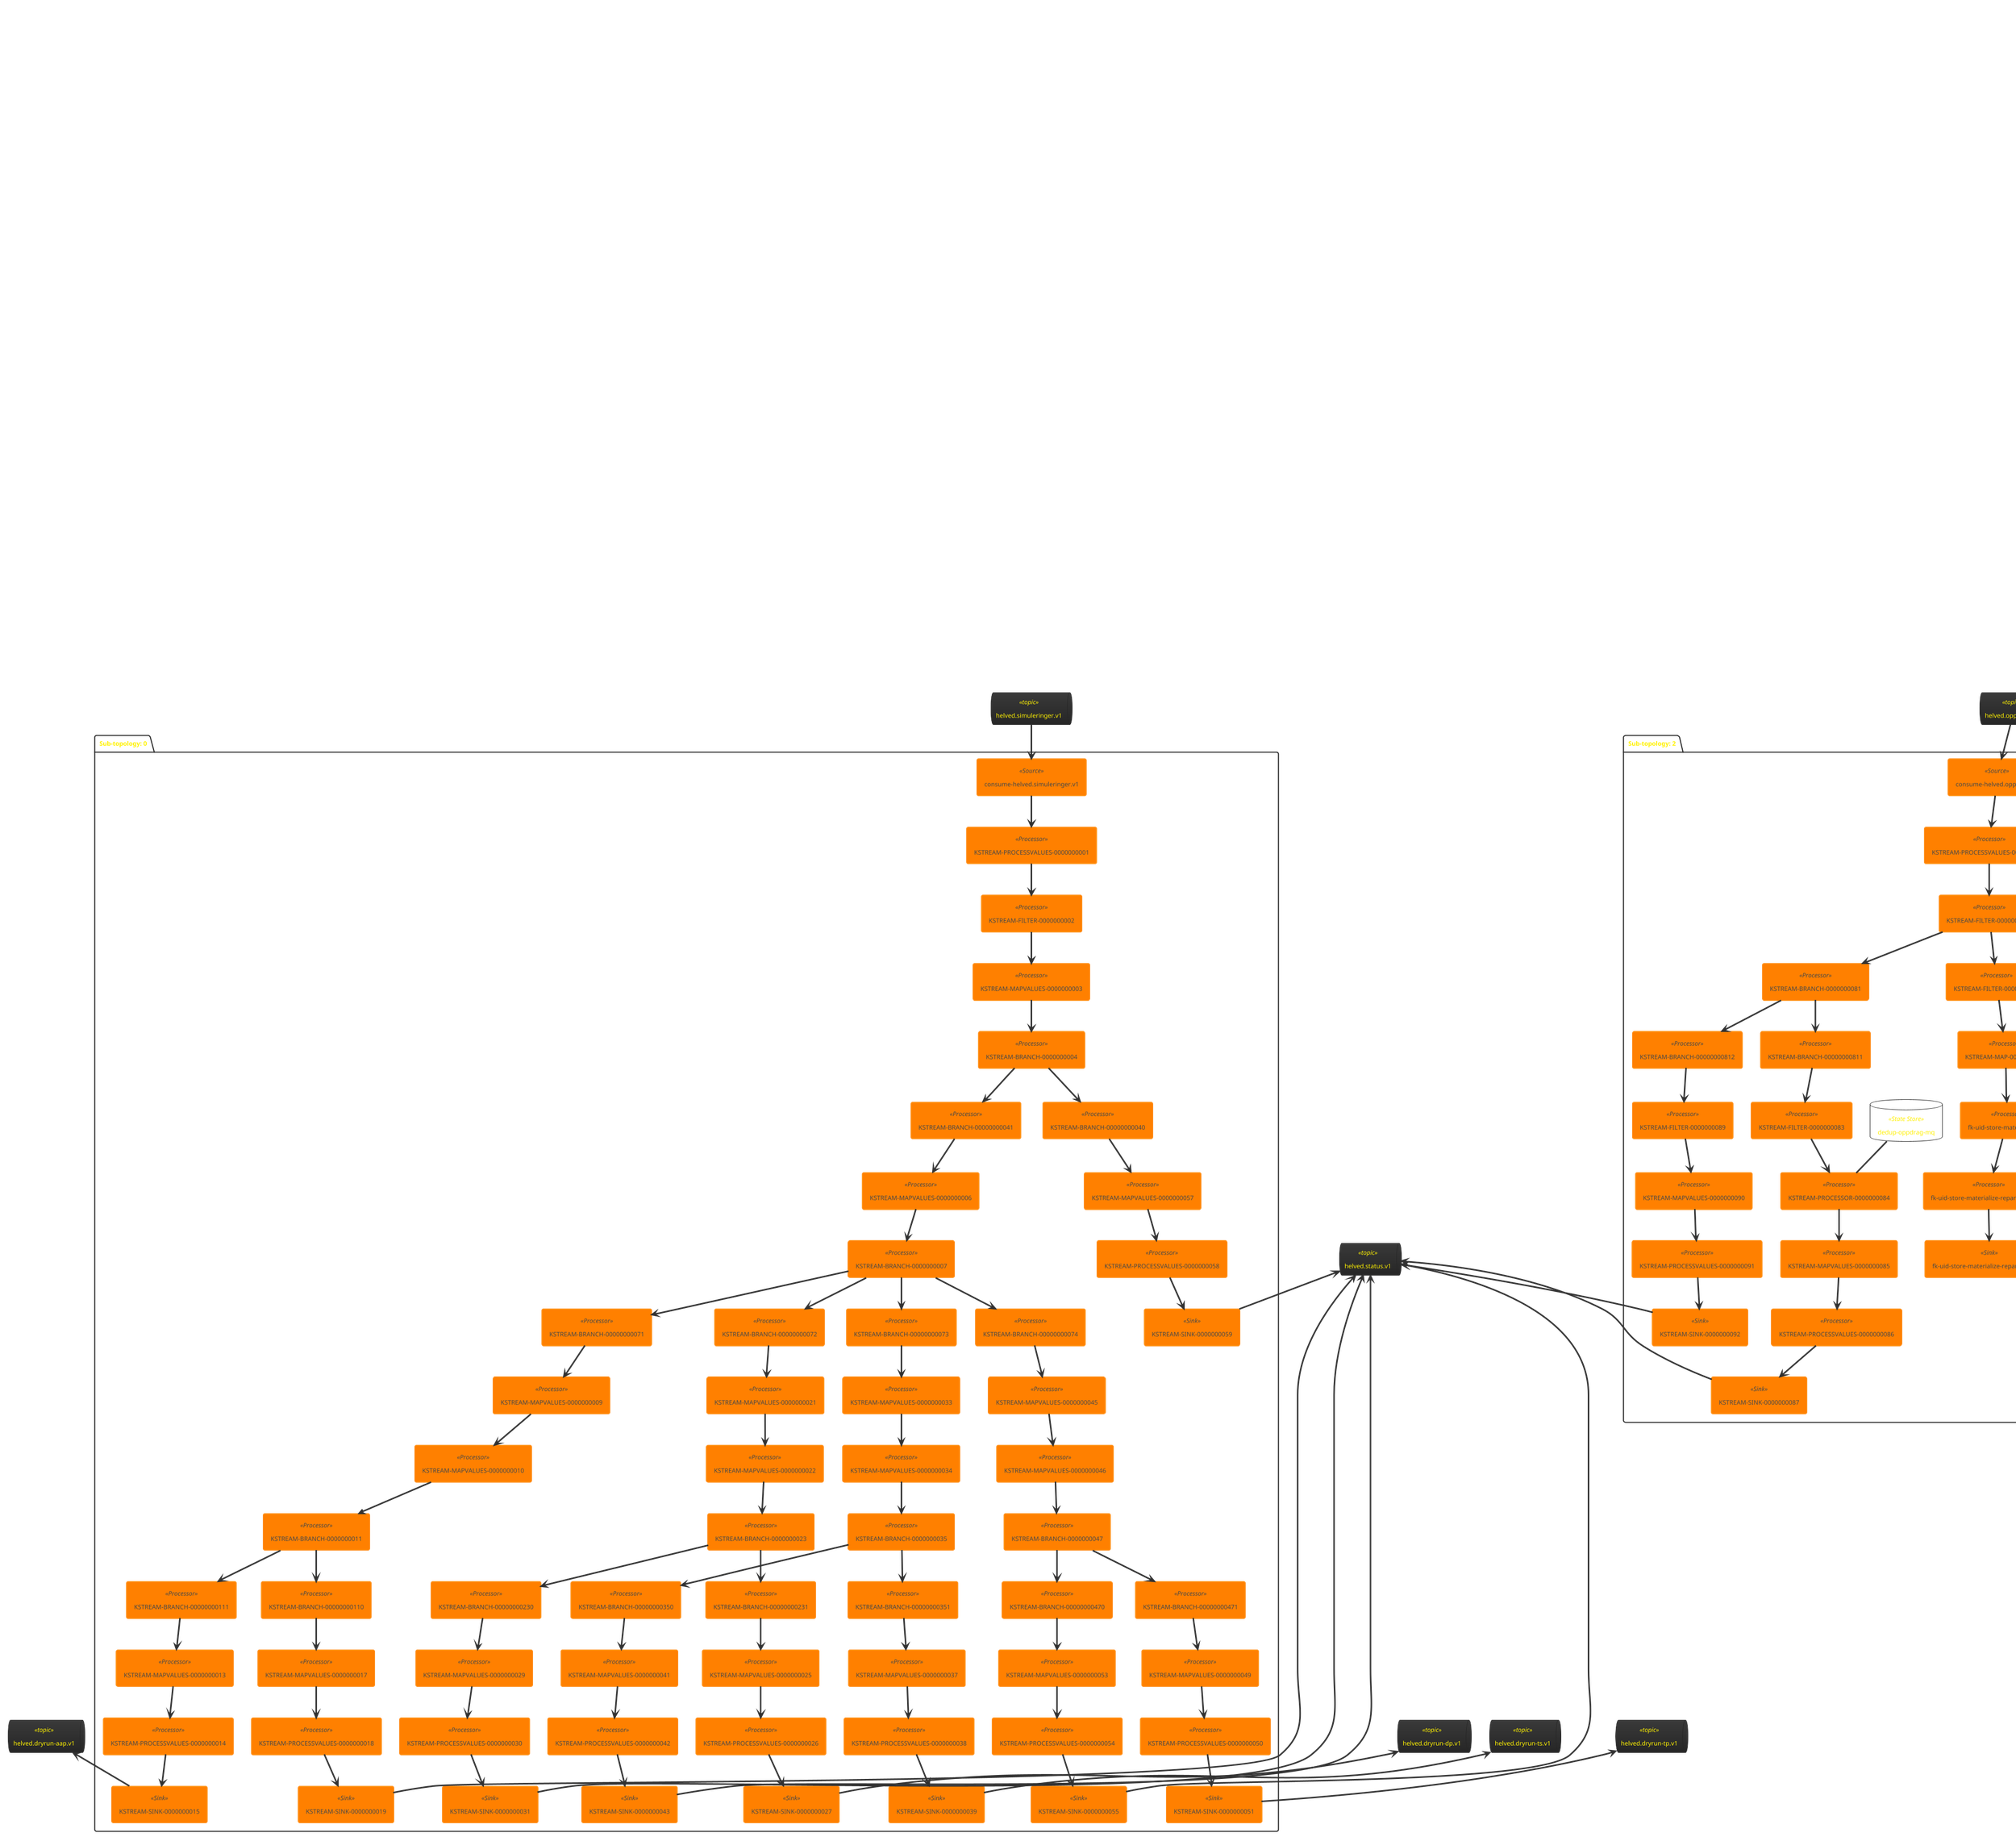 @startuml
!theme black-knight
queue "helved.dryrun-aap.v1" <<topic>> as helved_dryrun_aap_v1
queue "helved.status.v1" <<topic>> as helved_status_v1
queue "helved.dryrun-dp.v1" <<topic>> as helved_dryrun_dp_v1
queue "helved.dryrun-ts.v1" <<topic>> as helved_dryrun_ts_v1
queue "helved.dryrun-tp.v1" <<topic>> as helved_dryrun_tp_v1
queue "helved.simuleringer.v1" <<topic>> as helved_simuleringer_v1
queue "helved.oppdrag.v1" <<topic>> as helved_oppdrag_v1
queue "helved.kvittering.v1" <<topic>> as helved_kvittering_v1
queue "fk-uid-store-materialize-repartition" <<topic>> as fk_uid_store_materialize_repartition
queue "helved.avstemming.v1" <<topic>> as helved_avstemming_v1
package "Sub-topology: 0" {
	agent "consume-helved.simuleringer.v1" <<Source>> as consume_helved_simuleringer_v1
	agent "KSTREAM-PROCESSVALUES-0000000001" <<Processor>> as KSTREAM_PROCESSVALUES_0000000001
	agent "KSTREAM-FILTER-0000000002" <<Processor>> as KSTREAM_FILTER_0000000002
	agent "KSTREAM-MAPVALUES-0000000003" <<Processor>> as KSTREAM_MAPVALUES_0000000003
	agent "KSTREAM-BRANCH-0000000004" <<Processor>> as KSTREAM_BRANCH_0000000004
	agent "KSTREAM-BRANCH-00000000041" <<Processor>> as KSTREAM_BRANCH_00000000041
	agent "KSTREAM-MAPVALUES-0000000006" <<Processor>> as KSTREAM_MAPVALUES_0000000006
	agent "KSTREAM-BRANCH-0000000007" <<Processor>> as KSTREAM_BRANCH_0000000007
	agent "KSTREAM-BRANCH-00000000071" <<Processor>> as KSTREAM_BRANCH_00000000071
	agent "KSTREAM-BRANCH-00000000072" <<Processor>> as KSTREAM_BRANCH_00000000072
	agent "KSTREAM-BRANCH-00000000073" <<Processor>> as KSTREAM_BRANCH_00000000073
	agent "KSTREAM-BRANCH-00000000074" <<Processor>> as KSTREAM_BRANCH_00000000074
	agent "KSTREAM-MAPVALUES-0000000009" <<Processor>> as KSTREAM_MAPVALUES_0000000009
	agent "KSTREAM-MAPVALUES-0000000021" <<Processor>> as KSTREAM_MAPVALUES_0000000021
	agent "KSTREAM-MAPVALUES-0000000033" <<Processor>> as KSTREAM_MAPVALUES_0000000033
	agent "KSTREAM-MAPVALUES-0000000045" <<Processor>> as KSTREAM_MAPVALUES_0000000045
	agent "KSTREAM-MAPVALUES-0000000010" <<Processor>> as KSTREAM_MAPVALUES_0000000010
	agent "KSTREAM-MAPVALUES-0000000022" <<Processor>> as KSTREAM_MAPVALUES_0000000022
	agent "KSTREAM-MAPVALUES-0000000034" <<Processor>> as KSTREAM_MAPVALUES_0000000034
	agent "KSTREAM-MAPVALUES-0000000046" <<Processor>> as KSTREAM_MAPVALUES_0000000046
	agent "KSTREAM-BRANCH-0000000011" <<Processor>> as KSTREAM_BRANCH_0000000011
	agent "KSTREAM-BRANCH-0000000023" <<Processor>> as KSTREAM_BRANCH_0000000023
	agent "KSTREAM-BRANCH-0000000035" <<Processor>> as KSTREAM_BRANCH_0000000035
	agent "KSTREAM-BRANCH-0000000047" <<Processor>> as KSTREAM_BRANCH_0000000047
	agent "KSTREAM-BRANCH-00000000040" <<Processor>> as KSTREAM_BRANCH_00000000040
	agent "KSTREAM-BRANCH-00000000110" <<Processor>> as KSTREAM_BRANCH_00000000110
	agent "KSTREAM-BRANCH-00000000111" <<Processor>> as KSTREAM_BRANCH_00000000111
	agent "KSTREAM-BRANCH-00000000230" <<Processor>> as KSTREAM_BRANCH_00000000230
	agent "KSTREAM-BRANCH-00000000231" <<Processor>> as KSTREAM_BRANCH_00000000231
	agent "KSTREAM-BRANCH-00000000350" <<Processor>> as KSTREAM_BRANCH_00000000350
	agent "KSTREAM-BRANCH-00000000351" <<Processor>> as KSTREAM_BRANCH_00000000351
	agent "KSTREAM-BRANCH-00000000470" <<Processor>> as KSTREAM_BRANCH_00000000470
	agent "KSTREAM-BRANCH-00000000471" <<Processor>> as KSTREAM_BRANCH_00000000471
	agent "KSTREAM-MAPVALUES-0000000013" <<Processor>> as KSTREAM_MAPVALUES_0000000013
	agent "KSTREAM-MAPVALUES-0000000017" <<Processor>> as KSTREAM_MAPVALUES_0000000017
	agent "KSTREAM-MAPVALUES-0000000025" <<Processor>> as KSTREAM_MAPVALUES_0000000025
	agent "KSTREAM-MAPVALUES-0000000029" <<Processor>> as KSTREAM_MAPVALUES_0000000029
	agent "KSTREAM-MAPVALUES-0000000037" <<Processor>> as KSTREAM_MAPVALUES_0000000037
	agent "KSTREAM-MAPVALUES-0000000041" <<Processor>> as KSTREAM_MAPVALUES_0000000041
	agent "KSTREAM-MAPVALUES-0000000049" <<Processor>> as KSTREAM_MAPVALUES_0000000049
	agent "KSTREAM-MAPVALUES-0000000053" <<Processor>> as KSTREAM_MAPVALUES_0000000053
	agent "KSTREAM-MAPVALUES-0000000057" <<Processor>> as KSTREAM_MAPVALUES_0000000057
	agent "KSTREAM-PROCESSVALUES-0000000014" <<Processor>> as KSTREAM_PROCESSVALUES_0000000014
	agent "KSTREAM-PROCESSVALUES-0000000018" <<Processor>> as KSTREAM_PROCESSVALUES_0000000018
	agent "KSTREAM-PROCESSVALUES-0000000026" <<Processor>> as KSTREAM_PROCESSVALUES_0000000026
	agent "KSTREAM-PROCESSVALUES-0000000030" <<Processor>> as KSTREAM_PROCESSVALUES_0000000030
	agent "KSTREAM-PROCESSVALUES-0000000038" <<Processor>> as KSTREAM_PROCESSVALUES_0000000038
	agent "KSTREAM-PROCESSVALUES-0000000042" <<Processor>> as KSTREAM_PROCESSVALUES_0000000042
	agent "KSTREAM-PROCESSVALUES-0000000050" <<Processor>> as KSTREAM_PROCESSVALUES_0000000050
	agent "KSTREAM-PROCESSVALUES-0000000054" <<Processor>> as KSTREAM_PROCESSVALUES_0000000054
	agent "KSTREAM-PROCESSVALUES-0000000058" <<Processor>> as KSTREAM_PROCESSVALUES_0000000058
	agent "KSTREAM-SINK-0000000015" <<Sink>> as KSTREAM_SINK_0000000015
	agent "KSTREAM-SINK-0000000019" <<Sink>> as KSTREAM_SINK_0000000019
	agent "KSTREAM-SINK-0000000027" <<Sink>> as KSTREAM_SINK_0000000027
	agent "KSTREAM-SINK-0000000031" <<Sink>> as KSTREAM_SINK_0000000031
	agent "KSTREAM-SINK-0000000039" <<Sink>> as KSTREAM_SINK_0000000039
	agent "KSTREAM-SINK-0000000043" <<Sink>> as KSTREAM_SINK_0000000043
	agent "KSTREAM-SINK-0000000051" <<Sink>> as KSTREAM_SINK_0000000051
	agent "KSTREAM-SINK-0000000055" <<Sink>> as KSTREAM_SINK_0000000055
	agent "KSTREAM-SINK-0000000059" <<Sink>> as KSTREAM_SINK_0000000059
	helved_simuleringer_v1 --> consume_helved_simuleringer_v1
	helved_dryrun_aap_v1 <-- KSTREAM_SINK_0000000015
	helved_status_v1 <-- KSTREAM_SINK_0000000019
	helved_dryrun_dp_v1 <-- KSTREAM_SINK_0000000027
	helved_status_v1 <-- KSTREAM_SINK_0000000031
	helved_dryrun_ts_v1 <-- KSTREAM_SINK_0000000039
	helved_status_v1 <-- KSTREAM_SINK_0000000043
	helved_dryrun_tp_v1 <-- KSTREAM_SINK_0000000051
	helved_status_v1 <-- KSTREAM_SINK_0000000055
	helved_status_v1 <-- KSTREAM_SINK_0000000059
	consume_helved_simuleringer_v1 --> KSTREAM_PROCESSVALUES_0000000001
	KSTREAM_PROCESSVALUES_0000000001 --> KSTREAM_FILTER_0000000002
	KSTREAM_FILTER_0000000002 --> KSTREAM_MAPVALUES_0000000003
	KSTREAM_MAPVALUES_0000000003 --> KSTREAM_BRANCH_0000000004
	KSTREAM_BRANCH_0000000004 --> KSTREAM_BRANCH_00000000041
	KSTREAM_BRANCH_0000000004 --> KSTREAM_BRANCH_00000000040
	KSTREAM_BRANCH_00000000041 --> KSTREAM_MAPVALUES_0000000006
	KSTREAM_MAPVALUES_0000000006 --> KSTREAM_BRANCH_0000000007
	KSTREAM_BRANCH_0000000007 --> KSTREAM_BRANCH_00000000072
	KSTREAM_BRANCH_0000000007 --> KSTREAM_BRANCH_00000000073
	KSTREAM_BRANCH_0000000007 --> KSTREAM_BRANCH_00000000071
	KSTREAM_BRANCH_0000000007 --> KSTREAM_BRANCH_00000000074
	KSTREAM_BRANCH_00000000071 --> KSTREAM_MAPVALUES_0000000009
	KSTREAM_BRANCH_00000000072 --> KSTREAM_MAPVALUES_0000000021
	KSTREAM_BRANCH_00000000073 --> KSTREAM_MAPVALUES_0000000033
	KSTREAM_BRANCH_00000000074 --> KSTREAM_MAPVALUES_0000000045
	KSTREAM_MAPVALUES_0000000009 --> KSTREAM_MAPVALUES_0000000010
	KSTREAM_MAPVALUES_0000000021 --> KSTREAM_MAPVALUES_0000000022
	KSTREAM_MAPVALUES_0000000033 --> KSTREAM_MAPVALUES_0000000034
	KSTREAM_MAPVALUES_0000000045 --> KSTREAM_MAPVALUES_0000000046
	KSTREAM_MAPVALUES_0000000010 --> KSTREAM_BRANCH_0000000011
	KSTREAM_MAPVALUES_0000000022 --> KSTREAM_BRANCH_0000000023
	KSTREAM_MAPVALUES_0000000034 --> KSTREAM_BRANCH_0000000035
	KSTREAM_MAPVALUES_0000000046 --> KSTREAM_BRANCH_0000000047
	KSTREAM_BRANCH_0000000011 --> KSTREAM_BRANCH_00000000110
	KSTREAM_BRANCH_0000000011 --> KSTREAM_BRANCH_00000000111
	KSTREAM_BRANCH_0000000023 --> KSTREAM_BRANCH_00000000230
	KSTREAM_BRANCH_0000000023 --> KSTREAM_BRANCH_00000000231
	KSTREAM_BRANCH_0000000035 --> KSTREAM_BRANCH_00000000351
	KSTREAM_BRANCH_0000000035 --> KSTREAM_BRANCH_00000000350
	KSTREAM_BRANCH_0000000047 --> KSTREAM_BRANCH_00000000470
	KSTREAM_BRANCH_0000000047 --> KSTREAM_BRANCH_00000000471
	KSTREAM_BRANCH_00000000040 --> KSTREAM_MAPVALUES_0000000057
	KSTREAM_BRANCH_00000000110 --> KSTREAM_MAPVALUES_0000000017
	KSTREAM_BRANCH_00000000111 --> KSTREAM_MAPVALUES_0000000013
	KSTREAM_BRANCH_00000000230 --> KSTREAM_MAPVALUES_0000000029
	KSTREAM_BRANCH_00000000231 --> KSTREAM_MAPVALUES_0000000025
	KSTREAM_BRANCH_00000000350 --> KSTREAM_MAPVALUES_0000000041
	KSTREAM_BRANCH_00000000351 --> KSTREAM_MAPVALUES_0000000037
	KSTREAM_BRANCH_00000000470 --> KSTREAM_MAPVALUES_0000000053
	KSTREAM_BRANCH_00000000471 --> KSTREAM_MAPVALUES_0000000049
	KSTREAM_MAPVALUES_0000000013 --> KSTREAM_PROCESSVALUES_0000000014
	KSTREAM_MAPVALUES_0000000017 --> KSTREAM_PROCESSVALUES_0000000018
	KSTREAM_MAPVALUES_0000000025 --> KSTREAM_PROCESSVALUES_0000000026
	KSTREAM_MAPVALUES_0000000029 --> KSTREAM_PROCESSVALUES_0000000030
	KSTREAM_MAPVALUES_0000000037 --> KSTREAM_PROCESSVALUES_0000000038
	KSTREAM_MAPVALUES_0000000041 --> KSTREAM_PROCESSVALUES_0000000042
	KSTREAM_MAPVALUES_0000000049 --> KSTREAM_PROCESSVALUES_0000000050
	KSTREAM_MAPVALUES_0000000053 --> KSTREAM_PROCESSVALUES_0000000054
	KSTREAM_MAPVALUES_0000000057 --> KSTREAM_PROCESSVALUES_0000000058
	KSTREAM_PROCESSVALUES_0000000014 --> KSTREAM_SINK_0000000015
	KSTREAM_PROCESSVALUES_0000000018 --> KSTREAM_SINK_0000000019
	KSTREAM_PROCESSVALUES_0000000026 --> KSTREAM_SINK_0000000027
	KSTREAM_PROCESSVALUES_0000000030 --> KSTREAM_SINK_0000000031
	KSTREAM_PROCESSVALUES_0000000038 --> KSTREAM_SINK_0000000039
	KSTREAM_PROCESSVALUES_0000000042 --> KSTREAM_SINK_0000000043
	KSTREAM_PROCESSVALUES_0000000050 --> KSTREAM_SINK_0000000051
	KSTREAM_PROCESSVALUES_0000000054 --> KSTREAM_SINK_0000000055
	KSTREAM_PROCESSVALUES_0000000058 --> KSTREAM_SINK_0000000059
}
package "Sub-topology: 1" {
	database "fk-uid-store" <<State Store>> as fk_uid_store
	database "helved.kvittering.v1-state-store" <<State Store>> as helved_kvittering_v1_state_store
	agent "consume-helved.kvittering.v1" <<Source>> as consume_helved_kvittering_v1
	agent "KSTREAM-PROCESSVALUES-0000000061" <<Processor>> as KSTREAM_PROCESSVALUES_0000000061
	agent "KSTREAM-PROCESSVALUES-0000000062" <<Processor>> as KSTREAM_PROCESSVALUES_0000000062
	agent "fk-uid-store-materialize-repartition-source" <<Source>> as fk_uid_store_materialize_repartition_source
	agent "fk-uid-store-materialize" <<Processor>> as fk_uid_store_materialize
	agent "ktable-helved.kvittering.v1" <<Processor>> as ktable_helved_kvittering_v1
	agent "KTABLE-JOINOTHER-0000000075" <<Processor>> as KTABLE_JOINOTHER_0000000075
	agent "KTABLE-JOINTHIS-0000000074" <<Processor>> as KTABLE_JOINTHIS_0000000074
	agent "KTABLE-MERGE-0000000073" <<Processor>> as KTABLE_MERGE_0000000073
	agent "KTABLE-TOSTREAM-0000000076" <<Processor>> as KTABLE_TOSTREAM_0000000076
	agent "KSTREAM-FILTER-0000000077" <<Processor>> as KSTREAM_FILTER_0000000077
	agent "KSTREAM-MAP-0000000078" <<Processor>> as KSTREAM_MAP_0000000078
	agent "KSTREAM-PROCESSVALUES-0000000079" <<Processor>> as KSTREAM_PROCESSVALUES_0000000079
	agent "KSTREAM-SINK-0000000080" <<Sink>> as KSTREAM_SINK_0000000080
	helved_kvittering_v1 --> consume_helved_kvittering_v1
	fk_uid_store_materialize_repartition --> fk_uid_store_materialize_repartition_source
	fk_uid_store -- fk_uid_store_materialize
	helved_kvittering_v1_state_store -- ktable_helved_kvittering_v1
	fk_uid_store -- KTABLE_JOINOTHER_0000000075
	helved_kvittering_v1_state_store -- KTABLE_JOINTHIS_0000000074
	helved_oppdrag_v1 <-- KSTREAM_SINK_0000000080
	consume_helved_kvittering_v1 --> KSTREAM_PROCESSVALUES_0000000061
	KSTREAM_PROCESSVALUES_0000000061 --> KSTREAM_PROCESSVALUES_0000000062
	KSTREAM_PROCESSVALUES_0000000062 --> ktable_helved_kvittering_v1
	fk_uid_store_materialize_repartition_source --> fk_uid_store_materialize
	fk_uid_store_materialize --> KTABLE_JOINTHIS_0000000074
	ktable_helved_kvittering_v1 --> KTABLE_JOINOTHER_0000000075
	KTABLE_JOINOTHER_0000000075 --> KTABLE_MERGE_0000000073
	KTABLE_JOINTHIS_0000000074 --> KTABLE_MERGE_0000000073
	KTABLE_MERGE_0000000073 --> KTABLE_TOSTREAM_0000000076
	KTABLE_TOSTREAM_0000000076 --> KSTREAM_FILTER_0000000077
	KSTREAM_FILTER_0000000077 --> KSTREAM_MAP_0000000078
	KSTREAM_MAP_0000000078 --> KSTREAM_PROCESSVALUES_0000000079
	KSTREAM_PROCESSVALUES_0000000079 --> KSTREAM_SINK_0000000080
}
package "Sub-topology: 2" {
	database "dedup-oppdrag-mq" <<State Store>> as dedup_oppdrag_mq
	agent "consume-helved.oppdrag.v1" <<Source>> as consume_helved_oppdrag_v1
	agent "KSTREAM-PROCESSVALUES-0000000065" <<Processor>> as KSTREAM_PROCESSVALUES_0000000065
	agent "KSTREAM-FILTER-0000000066" <<Processor>> as KSTREAM_FILTER_0000000066
	agent "KSTREAM-BRANCH-0000000081" <<Processor>> as KSTREAM_BRANCH_0000000081
	agent "KSTREAM-BRANCH-00000000811" <<Processor>> as KSTREAM_BRANCH_00000000811
	agent "KSTREAM-BRANCH-00000000812" <<Processor>> as KSTREAM_BRANCH_00000000812
	agent "KSTREAM-FILTER-0000000067" <<Processor>> as KSTREAM_FILTER_0000000067
	agent "KSTREAM-FILTER-0000000083" <<Processor>> as KSTREAM_FILTER_0000000083
	agent "KSTREAM-FILTER-0000000089" <<Processor>> as KSTREAM_FILTER_0000000089
	agent "KSTREAM-MAP-0000000068" <<Processor>> as KSTREAM_MAP_0000000068
	agent "KSTREAM-PROCESSOR-0000000084" <<Processor>> as KSTREAM_PROCESSOR_0000000084
	agent "KSTREAM-MAPVALUES-0000000085" <<Processor>> as KSTREAM_MAPVALUES_0000000085
	agent "KSTREAM-MAPVALUES-0000000090" <<Processor>> as KSTREAM_MAPVALUES_0000000090
	agent "fk-uid-store-materialize-log" <<Processor>> as fk_uid_store_materialize_log
	agent "KSTREAM-PROCESSVALUES-0000000086" <<Processor>> as KSTREAM_PROCESSVALUES_0000000086
	agent "KSTREAM-PROCESSVALUES-0000000091" <<Processor>> as KSTREAM_PROCESSVALUES_0000000091
	agent "fk-uid-store-materialize-repartition-filter" <<Processor>> as fk_uid_store_materialize_repartition_filter
	agent "KSTREAM-SINK-0000000087" <<Sink>> as KSTREAM_SINK_0000000087
	agent "KSTREAM-SINK-0000000092" <<Sink>> as KSTREAM_SINK_0000000092
	agent "fk-uid-store-materialize-repartition-sink" <<Sink>> as fk_uid_store_materialize_repartition_sink
	helved_oppdrag_v1 --> consume_helved_oppdrag_v1
	dedup_oppdrag_mq -- KSTREAM_PROCESSOR_0000000084
	helved_status_v1 <-- KSTREAM_SINK_0000000087
	helved_status_v1 <-- KSTREAM_SINK_0000000092
	fk_uid_store_materialize_repartition <-- fk_uid_store_materialize_repartition_sink
	consume_helved_oppdrag_v1 --> KSTREAM_PROCESSVALUES_0000000065
	KSTREAM_PROCESSVALUES_0000000065 --> KSTREAM_FILTER_0000000066
	KSTREAM_FILTER_0000000066 --> KSTREAM_BRANCH_0000000081
	KSTREAM_FILTER_0000000066 --> KSTREAM_FILTER_0000000067
	KSTREAM_BRANCH_0000000081 --> KSTREAM_BRANCH_00000000811
	KSTREAM_BRANCH_0000000081 --> KSTREAM_BRANCH_00000000812
	KSTREAM_BRANCH_00000000811 --> KSTREAM_FILTER_0000000083
	KSTREAM_BRANCH_00000000812 --> KSTREAM_FILTER_0000000089
	KSTREAM_FILTER_0000000067 --> KSTREAM_MAP_0000000068
	KSTREAM_FILTER_0000000083 --> KSTREAM_PROCESSOR_0000000084
	KSTREAM_FILTER_0000000089 --> KSTREAM_MAPVALUES_0000000090
	KSTREAM_MAP_0000000068 --> fk_uid_store_materialize_log
	KSTREAM_PROCESSOR_0000000084 --> KSTREAM_MAPVALUES_0000000085
	KSTREAM_MAPVALUES_0000000085 --> KSTREAM_PROCESSVALUES_0000000086
	KSTREAM_MAPVALUES_0000000090 --> KSTREAM_PROCESSVALUES_0000000091
	fk_uid_store_materialize_log --> fk_uid_store_materialize_repartition_filter
	KSTREAM_PROCESSVALUES_0000000086 --> KSTREAM_SINK_0000000087
	KSTREAM_PROCESSVALUES_0000000091 --> KSTREAM_SINK_0000000092
	fk_uid_store_materialize_repartition_filter --> fk_uid_store_materialize_repartition_sink
}
package "Sub-topology: 3" {
	agent "consume-helved.avstemming.v1" <<Source>> as consume_helved_avstemming_v1
	agent "KSTREAM-PROCESSVALUES-0000000094" <<Processor>> as KSTREAM_PROCESSVALUES_0000000094
	agent "KSTREAM-FILTER-0000000095" <<Processor>> as KSTREAM_FILTER_0000000095
	agent "KSTREAM-FOREACH-0000000096" <<Processor>> as KSTREAM_FOREACH_0000000096
	helved_avstemming_v1 --> consume_helved_avstemming_v1
	consume_helved_avstemming_v1 --> KSTREAM_PROCESSVALUES_0000000094
	KSTREAM_PROCESSVALUES_0000000094 --> KSTREAM_FILTER_0000000095
	KSTREAM_FILTER_0000000095 --> KSTREAM_FOREACH_0000000096
}
@enduml